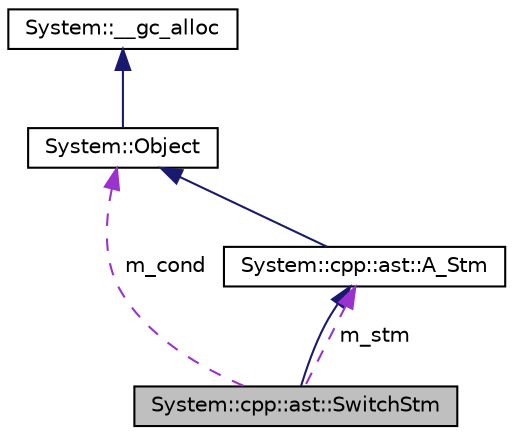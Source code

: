 digraph G
{
  edge [fontname="Helvetica",fontsize="10",labelfontname="Helvetica",labelfontsize="10"];
  node [fontname="Helvetica",fontsize="10",shape=record];
  Node1 [label="System::cpp::ast::SwitchStm",height=0.2,width=0.4,color="black", fillcolor="grey75", style="filled" fontcolor="black"];
  Node2 -> Node1 [dir="back",color="midnightblue",fontsize="10",style="solid",fontname="Helvetica"];
  Node2 [label="System::cpp::ast::A_Stm",height=0.2,width=0.4,color="black", fillcolor="white", style="filled",URL="$class_system_1_1cpp_1_1ast_1_1_a___stm.html"];
  Node3 -> Node2 [dir="back",color="midnightblue",fontsize="10",style="solid",fontname="Helvetica"];
  Node3 [label="System::Object",height=0.2,width=0.4,color="black", fillcolor="white", style="filled",URL="$class_system_1_1_object.html"];
  Node4 -> Node3 [dir="back",color="midnightblue",fontsize="10",style="solid",fontname="Helvetica"];
  Node4 [label="System::__gc_alloc",height=0.2,width=0.4,color="black", fillcolor="white", style="filled",URL="$class_system_1_1____gc__alloc.html"];
  Node3 -> Node1 [dir="back",color="darkorchid3",fontsize="10",style="dashed",label=" m_cond" ,fontname="Helvetica"];
  Node2 -> Node1 [dir="back",color="darkorchid3",fontsize="10",style="dashed",label=" m_stm" ,fontname="Helvetica"];
}
